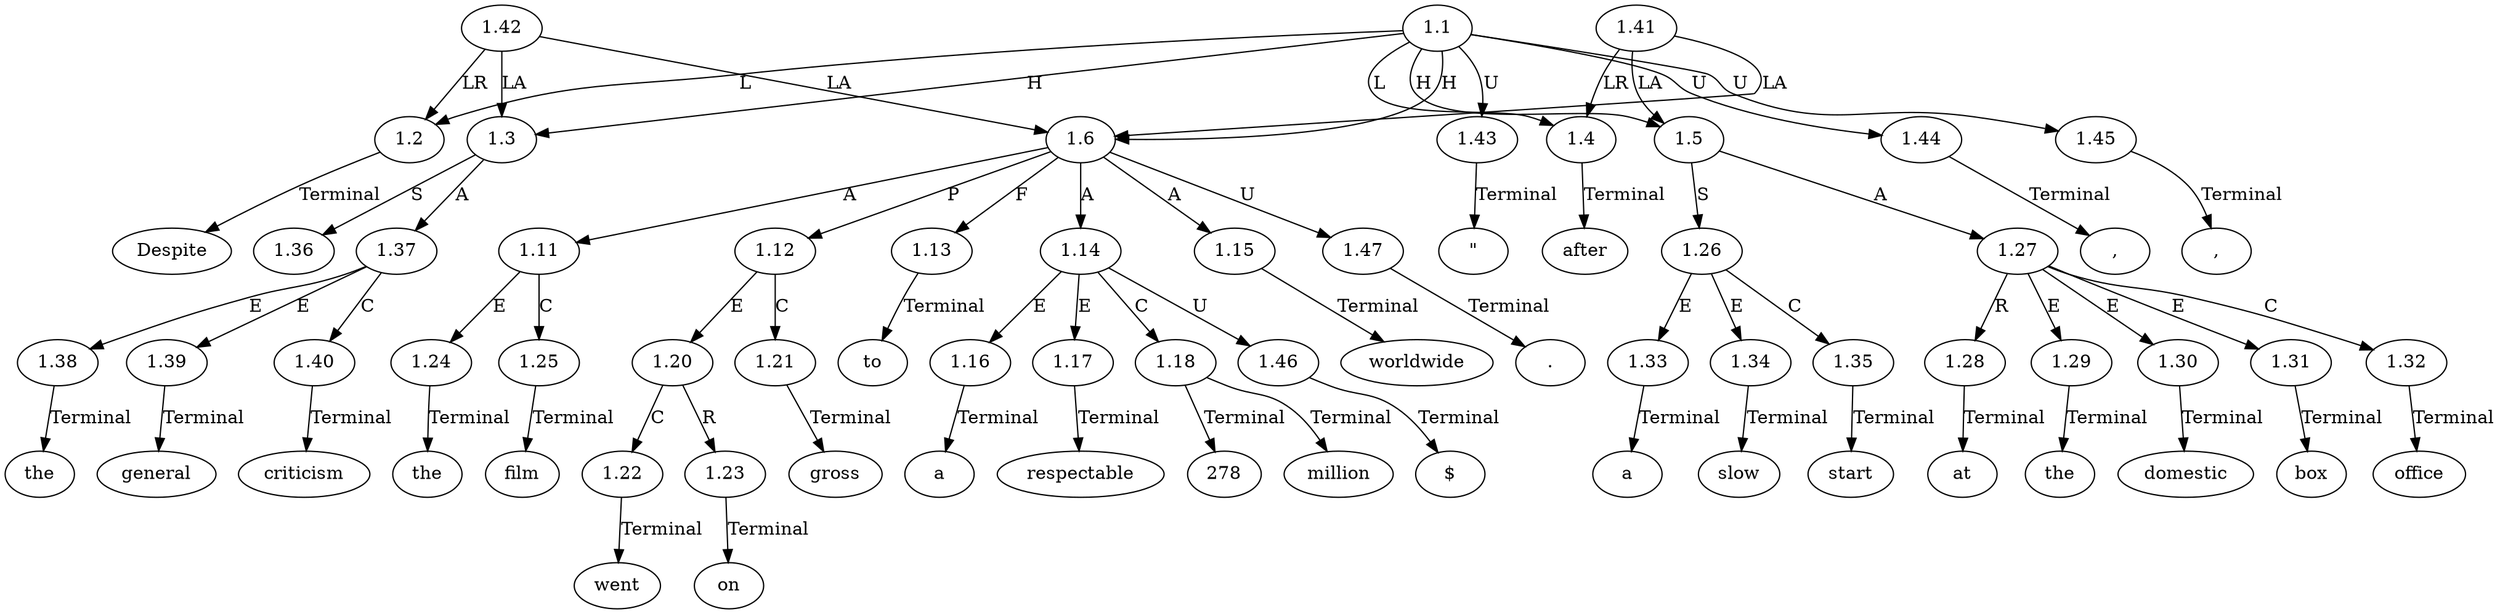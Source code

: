 // Graph
digraph {
	0.1 [label="\"" ordering=out]
	0.10 [label=start ordering=out]
	0.11 [label=at ordering=out]
	0.12 [label=the ordering=out]
	0.13 [label=domestic ordering=out]
	0.14 [label=box ordering=out]
	0.15 [label=office ordering=out]
	0.16 [label="," ordering=out]
	0.17 [label=the ordering=out]
	0.18 [label=film ordering=out]
	0.19 [label=went ordering=out]
	0.2 [label=Despite ordering=out]
	0.20 [label=on ordering=out]
	0.21 [label=to ordering=out]
	0.22 [label=gross ordering=out]
	0.23 [label=a ordering=out]
	0.24 [label=respectable ordering=out]
	0.25 [label="$" ordering=out]
	0.26 [label=278 ordering=out]
	0.27 [label=million ordering=out]
	0.28 [label=worldwide ordering=out]
	0.29 [label="." ordering=out]
	0.3 [label=the ordering=out]
	0.4 [label=general ordering=out]
	0.5 [label=criticism ordering=out]
	0.6 [label="," ordering=out]
	0.7 [label=after ordering=out]
	0.8 [label=a ordering=out]
	0.9 [label=slow ordering=out]
	1.1 [label=1.1 ordering=out]
	1.2 [label=1.2 ordering=out]
	1.3 [label=1.3 ordering=out]
	1.4 [label=1.4 ordering=out]
	1.5 [label=1.5 ordering=out]
	1.6 [label=1.6 ordering=out]
	1.11 [label=1.11 ordering=out]
	1.12 [label=1.12 ordering=out]
	1.13 [label=1.13 ordering=out]
	1.14 [label=1.14 ordering=out]
	1.15 [label=1.15 ordering=out]
	1.16 [label=1.16 ordering=out]
	1.17 [label=1.17 ordering=out]
	1.18 [label=1.18 ordering=out]
	1.20 [label=1.20 ordering=out]
	1.21 [label=1.21 ordering=out]
	1.22 [label=1.22 ordering=out]
	1.23 [label=1.23 ordering=out]
	1.24 [label=1.24 ordering=out]
	1.25 [label=1.25 ordering=out]
	1.26 [label=1.26 ordering=out]
	1.27 [label=1.27 ordering=out]
	1.28 [label=1.28 ordering=out]
	1.29 [label=1.29 ordering=out]
	1.30 [label=1.30 ordering=out]
	1.31 [label=1.31 ordering=out]
	1.32 [label=1.32 ordering=out]
	1.33 [label=1.33 ordering=out]
	1.34 [label=1.34 ordering=out]
	1.35 [label=1.35 ordering=out]
	1.36 [label=1.36 ordering=out]
	1.37 [label=1.37 ordering=out]
	1.38 [label=1.38 ordering=out]
	1.39 [label=1.39 ordering=out]
	1.40 [label=1.40 ordering=out]
	1.41 [label=1.41 ordering=out]
	1.42 [label=1.42 ordering=out]
	1.43 [label=1.43 ordering=out]
	1.44 [label=1.44 ordering=out]
	1.45 [label=1.45 ordering=out]
	1.46 [label=1.46 ordering=out]
	1.47 [label=1.47 ordering=out]
	1.1 -> 1.2 [label=L ordering=out]
	1.1 -> 1.3 [label=H ordering=out]
	1.1 -> 1.4 [label=L ordering=out]
	1.1 -> 1.5 [label=H ordering=out]
	1.1 -> 1.6 [label=H ordering=out]
	1.1 -> 1.43 [label=U ordering=out]
	1.1 -> 1.44 [label=U ordering=out]
	1.1 -> 1.45 [label=U ordering=out]
	1.2 -> 0.2 [label=Terminal ordering=out]
	1.3 -> 1.36 [label=S ordering=out]
	1.3 -> 1.37 [label=A ordering=out]
	1.4 -> 0.7 [label=Terminal ordering=out]
	1.5 -> 1.26 [label=S ordering=out]
	1.5 -> 1.27 [label=A ordering=out]
	1.6 -> 1.11 [label=A ordering=out]
	1.6 -> 1.12 [label=P ordering=out]
	1.6 -> 1.13 [label=F ordering=out]
	1.6 -> 1.14 [label=A ordering=out]
	1.6 -> 1.15 [label=A ordering=out]
	1.6 -> 1.47 [label=U ordering=out]
	1.11 -> 1.24 [label=E ordering=out]
	1.11 -> 1.25 [label=C ordering=out]
	1.12 -> 1.20 [label=E ordering=out]
	1.12 -> 1.21 [label=C ordering=out]
	1.13 -> 0.21 [label=Terminal ordering=out]
	1.14 -> 1.16 [label=E ordering=out]
	1.14 -> 1.17 [label=E ordering=out]
	1.14 -> 1.18 [label=C ordering=out]
	1.14 -> 1.46 [label=U ordering=out]
	1.15 -> 0.28 [label=Terminal ordering=out]
	1.16 -> 0.23 [label=Terminal ordering=out]
	1.17 -> 0.24 [label=Terminal ordering=out]
	1.18 -> 0.26 [label=Terminal ordering=out]
	1.18 -> 0.27 [label=Terminal ordering=out]
	1.20 -> 1.22 [label=C ordering=out]
	1.20 -> 1.23 [label=R ordering=out]
	1.21 -> 0.22 [label=Terminal ordering=out]
	1.22 -> 0.19 [label=Terminal ordering=out]
	1.23 -> 0.20 [label=Terminal ordering=out]
	1.24 -> 0.17 [label=Terminal ordering=out]
	1.25 -> 0.18 [label=Terminal ordering=out]
	1.26 -> 1.33 [label=E ordering=out]
	1.26 -> 1.34 [label=E ordering=out]
	1.26 -> 1.35 [label=C ordering=out]
	1.27 -> 1.28 [label=R ordering=out]
	1.27 -> 1.29 [label=E ordering=out]
	1.27 -> 1.30 [label=E ordering=out]
	1.27 -> 1.31 [label=E ordering=out]
	1.27 -> 1.32 [label=C ordering=out]
	1.28 -> 0.11 [label=Terminal ordering=out]
	1.29 -> 0.12 [label=Terminal ordering=out]
	1.30 -> 0.13 [label=Terminal ordering=out]
	1.31 -> 0.14 [label=Terminal ordering=out]
	1.32 -> 0.15 [label=Terminal ordering=out]
	1.33 -> 0.8 [label=Terminal ordering=out]
	1.34 -> 0.9 [label=Terminal ordering=out]
	1.35 -> 0.10 [label=Terminal ordering=out]
	1.37 -> 1.38 [label=E ordering=out]
	1.37 -> 1.39 [label=E ordering=out]
	1.37 -> 1.40 [label=C ordering=out]
	1.38 -> 0.3 [label=Terminal ordering=out]
	1.39 -> 0.4 [label=Terminal ordering=out]
	1.40 -> 0.5 [label=Terminal ordering=out]
	1.41 -> 1.4 [label=LR ordering=out]
	1.41 -> 1.5 [label=LA ordering=out]
	1.41 -> 1.6 [label=LA ordering=out]
	1.42 -> 1.2 [label=LR ordering=out]
	1.42 -> 1.3 [label=LA ordering=out]
	1.42 -> 1.6 [label=LA ordering=out]
	1.43 -> 0.1 [label=Terminal ordering=out]
	1.44 -> 0.6 [label=Terminal ordering=out]
	1.45 -> 0.16 [label=Terminal ordering=out]
	1.46 -> 0.25 [label=Terminal ordering=out]
	1.47 -> 0.29 [label=Terminal ordering=out]
}
